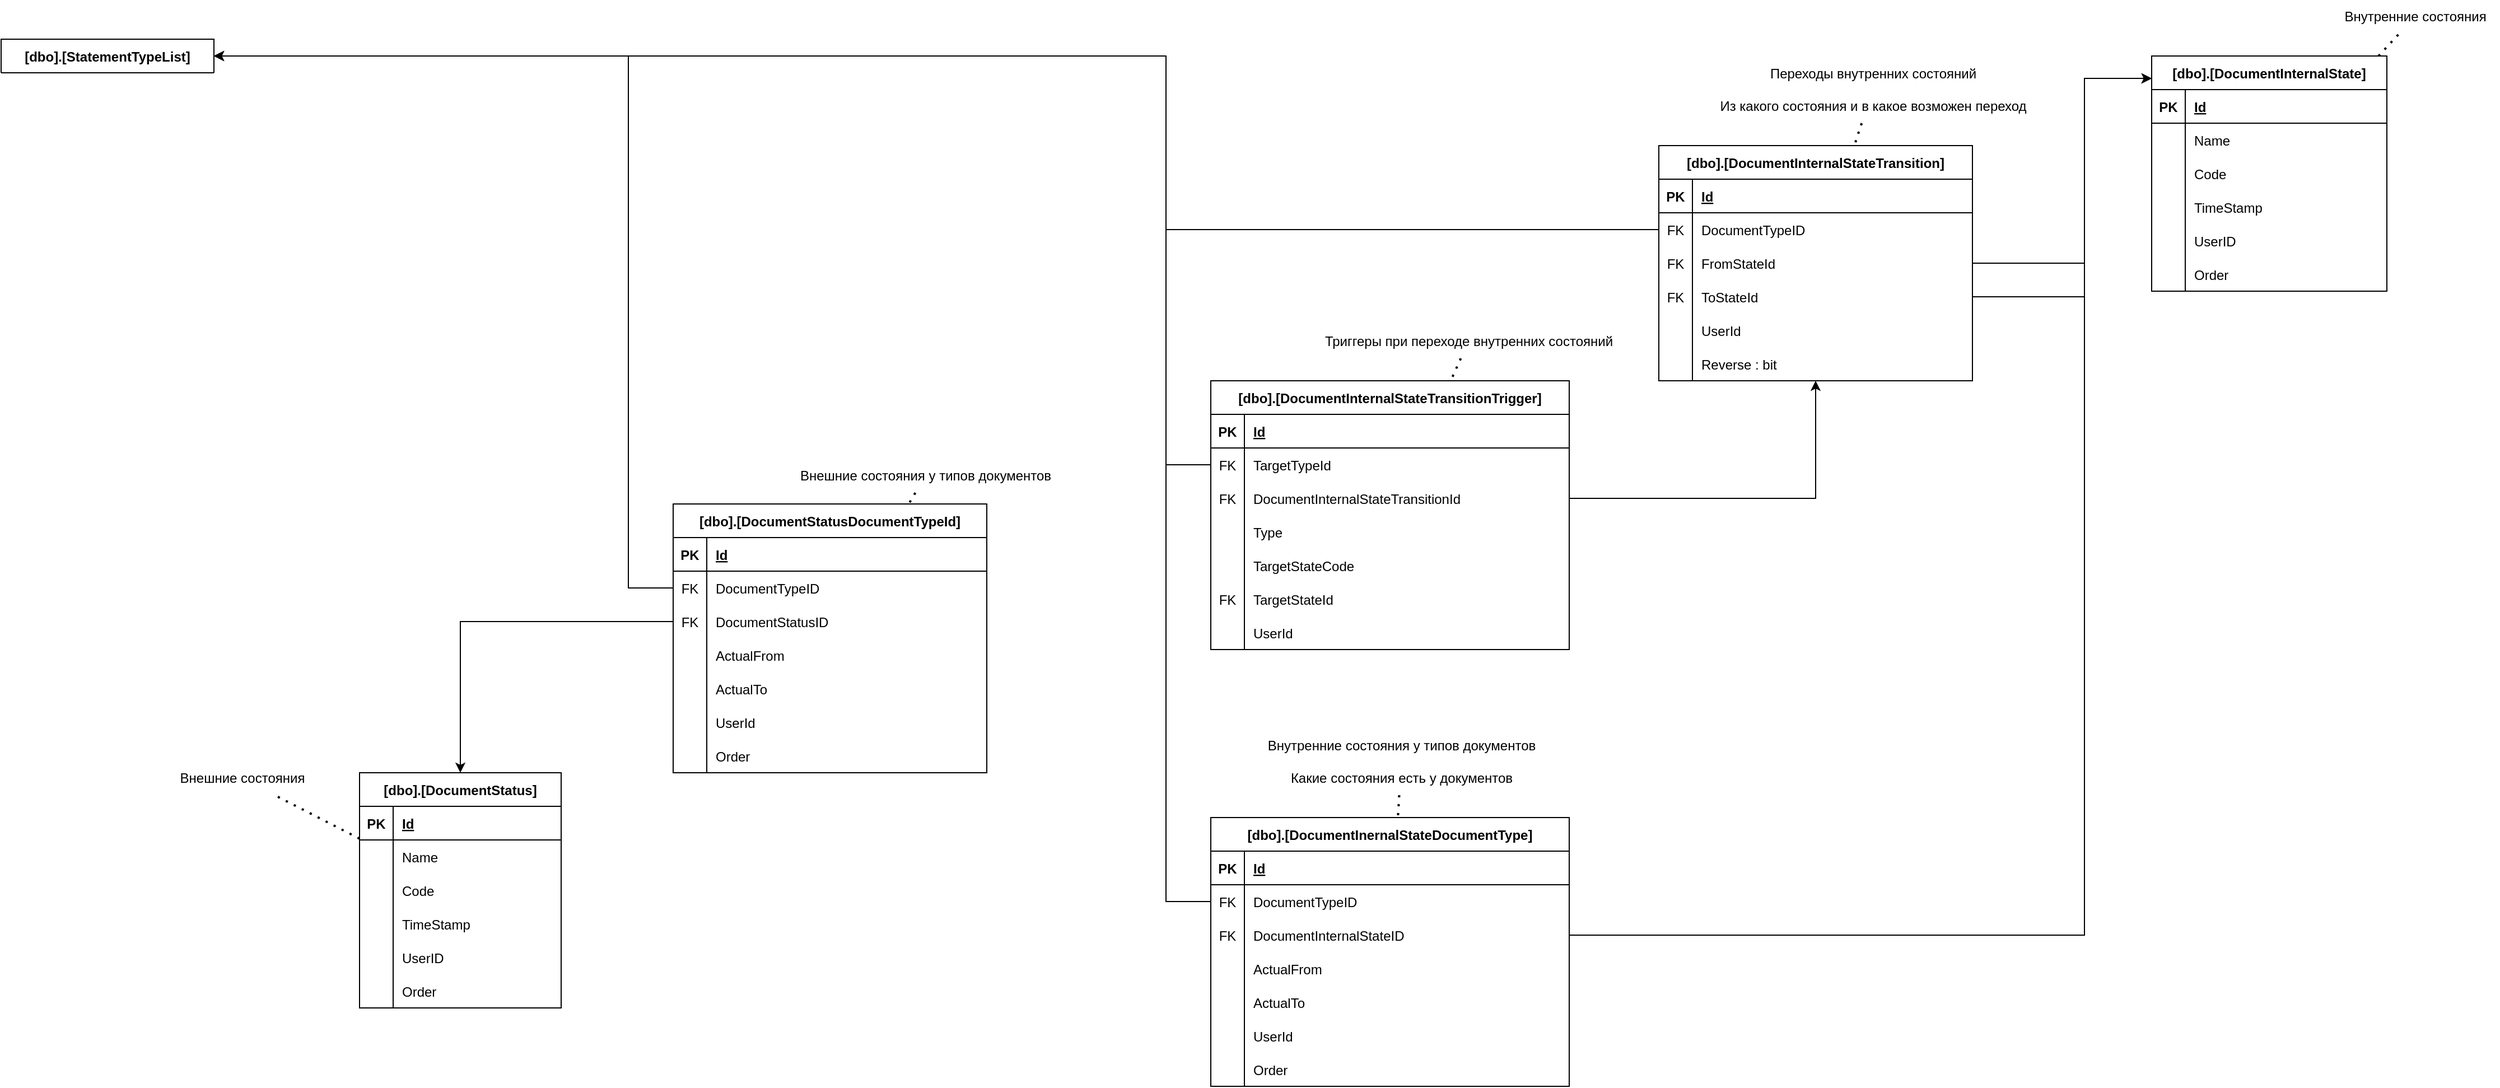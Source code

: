 <mxfile version="20.5.3" type="github">
  <diagram id="ILHaou0iku456T8hocgt" name="Страница 1">
    <mxGraphModel dx="1364" dy="1756" grid="1" gridSize="10" guides="1" tooltips="1" connect="1" arrows="1" fold="1" page="1" pageScale="1" pageWidth="827" pageHeight="1169" math="0" shadow="0">
      <root>
        <mxCell id="0" />
        <mxCell id="1" parent="0" />
        <mxCell id="DyUEf33xcRlZPxyxMTB5-1" value="[dbo].[DocumentStatusDocumentTypeId]" style="shape=table;startSize=30;container=1;collapsible=1;childLayout=tableLayout;fixedRows=1;rowLines=0;fontStyle=1;align=center;resizeLast=1;" vertex="1" parent="1">
          <mxGeometry x="320" y="40" width="280" height="240" as="geometry" />
        </mxCell>
        <mxCell id="DyUEf33xcRlZPxyxMTB5-2" value="" style="shape=tableRow;horizontal=0;startSize=0;swimlaneHead=0;swimlaneBody=0;fillColor=none;collapsible=0;dropTarget=0;points=[[0,0.5],[1,0.5]];portConstraint=eastwest;top=0;left=0;right=0;bottom=1;" vertex="1" parent="DyUEf33xcRlZPxyxMTB5-1">
          <mxGeometry y="30" width="280" height="30" as="geometry" />
        </mxCell>
        <mxCell id="DyUEf33xcRlZPxyxMTB5-3" value="PK" style="shape=partialRectangle;connectable=0;fillColor=none;top=0;left=0;bottom=0;right=0;fontStyle=1;overflow=hidden;" vertex="1" parent="DyUEf33xcRlZPxyxMTB5-2">
          <mxGeometry width="30" height="30" as="geometry">
            <mxRectangle width="30" height="30" as="alternateBounds" />
          </mxGeometry>
        </mxCell>
        <mxCell id="DyUEf33xcRlZPxyxMTB5-4" value="Id" style="shape=partialRectangle;connectable=0;fillColor=none;top=0;left=0;bottom=0;right=0;align=left;spacingLeft=6;fontStyle=5;overflow=hidden;" vertex="1" parent="DyUEf33xcRlZPxyxMTB5-2">
          <mxGeometry x="30" width="250" height="30" as="geometry">
            <mxRectangle width="250" height="30" as="alternateBounds" />
          </mxGeometry>
        </mxCell>
        <mxCell id="DyUEf33xcRlZPxyxMTB5-5" value="" style="shape=tableRow;horizontal=0;startSize=0;swimlaneHead=0;swimlaneBody=0;fillColor=none;collapsible=0;dropTarget=0;points=[[0,0.5],[1,0.5]];portConstraint=eastwest;top=0;left=0;right=0;bottom=0;" vertex="1" parent="DyUEf33xcRlZPxyxMTB5-1">
          <mxGeometry y="60" width="280" height="30" as="geometry" />
        </mxCell>
        <mxCell id="DyUEf33xcRlZPxyxMTB5-6" value="FK" style="shape=partialRectangle;connectable=0;fillColor=none;top=0;left=0;bottom=0;right=0;editable=1;overflow=hidden;" vertex="1" parent="DyUEf33xcRlZPxyxMTB5-5">
          <mxGeometry width="30" height="30" as="geometry">
            <mxRectangle width="30" height="30" as="alternateBounds" />
          </mxGeometry>
        </mxCell>
        <mxCell id="DyUEf33xcRlZPxyxMTB5-7" value="DocumentTypeID" style="shape=partialRectangle;connectable=0;fillColor=none;top=0;left=0;bottom=0;right=0;align=left;spacingLeft=6;overflow=hidden;" vertex="1" parent="DyUEf33xcRlZPxyxMTB5-5">
          <mxGeometry x="30" width="250" height="30" as="geometry">
            <mxRectangle width="250" height="30" as="alternateBounds" />
          </mxGeometry>
        </mxCell>
        <mxCell id="DyUEf33xcRlZPxyxMTB5-8" value="" style="shape=tableRow;horizontal=0;startSize=0;swimlaneHead=0;swimlaneBody=0;fillColor=none;collapsible=0;dropTarget=0;points=[[0,0.5],[1,0.5]];portConstraint=eastwest;top=0;left=0;right=0;bottom=0;" vertex="1" parent="DyUEf33xcRlZPxyxMTB5-1">
          <mxGeometry y="90" width="280" height="30" as="geometry" />
        </mxCell>
        <mxCell id="DyUEf33xcRlZPxyxMTB5-9" value="FK" style="shape=partialRectangle;connectable=0;fillColor=none;top=0;left=0;bottom=0;right=0;editable=1;overflow=hidden;" vertex="1" parent="DyUEf33xcRlZPxyxMTB5-8">
          <mxGeometry width="30" height="30" as="geometry">
            <mxRectangle width="30" height="30" as="alternateBounds" />
          </mxGeometry>
        </mxCell>
        <mxCell id="DyUEf33xcRlZPxyxMTB5-10" value="DocumentStatusID" style="shape=partialRectangle;connectable=0;fillColor=none;top=0;left=0;bottom=0;right=0;align=left;spacingLeft=6;overflow=hidden;" vertex="1" parent="DyUEf33xcRlZPxyxMTB5-8">
          <mxGeometry x="30" width="250" height="30" as="geometry">
            <mxRectangle width="250" height="30" as="alternateBounds" />
          </mxGeometry>
        </mxCell>
        <mxCell id="DyUEf33xcRlZPxyxMTB5-11" value="" style="shape=tableRow;horizontal=0;startSize=0;swimlaneHead=0;swimlaneBody=0;fillColor=none;collapsible=0;dropTarget=0;points=[[0,0.5],[1,0.5]];portConstraint=eastwest;top=0;left=0;right=0;bottom=0;" vertex="1" parent="DyUEf33xcRlZPxyxMTB5-1">
          <mxGeometry y="120" width="280" height="30" as="geometry" />
        </mxCell>
        <mxCell id="DyUEf33xcRlZPxyxMTB5-12" value="" style="shape=partialRectangle;connectable=0;fillColor=none;top=0;left=0;bottom=0;right=0;editable=1;overflow=hidden;" vertex="1" parent="DyUEf33xcRlZPxyxMTB5-11">
          <mxGeometry width="30" height="30" as="geometry">
            <mxRectangle width="30" height="30" as="alternateBounds" />
          </mxGeometry>
        </mxCell>
        <mxCell id="DyUEf33xcRlZPxyxMTB5-13" value="ActualFrom" style="shape=partialRectangle;connectable=0;fillColor=none;top=0;left=0;bottom=0;right=0;align=left;spacingLeft=6;overflow=hidden;" vertex="1" parent="DyUEf33xcRlZPxyxMTB5-11">
          <mxGeometry x="30" width="250" height="30" as="geometry">
            <mxRectangle width="250" height="30" as="alternateBounds" />
          </mxGeometry>
        </mxCell>
        <mxCell id="DyUEf33xcRlZPxyxMTB5-15" value="" style="shape=tableRow;horizontal=0;startSize=0;swimlaneHead=0;swimlaneBody=0;fillColor=none;collapsible=0;dropTarget=0;points=[[0,0.5],[1,0.5]];portConstraint=eastwest;top=0;left=0;right=0;bottom=0;" vertex="1" parent="DyUEf33xcRlZPxyxMTB5-1">
          <mxGeometry y="150" width="280" height="30" as="geometry" />
        </mxCell>
        <mxCell id="DyUEf33xcRlZPxyxMTB5-16" value="" style="shape=partialRectangle;connectable=0;fillColor=none;top=0;left=0;bottom=0;right=0;editable=1;overflow=hidden;" vertex="1" parent="DyUEf33xcRlZPxyxMTB5-15">
          <mxGeometry width="30" height="30" as="geometry">
            <mxRectangle width="30" height="30" as="alternateBounds" />
          </mxGeometry>
        </mxCell>
        <mxCell id="DyUEf33xcRlZPxyxMTB5-17" value="ActualTo" style="shape=partialRectangle;connectable=0;fillColor=none;top=0;left=0;bottom=0;right=0;align=left;spacingLeft=6;overflow=hidden;" vertex="1" parent="DyUEf33xcRlZPxyxMTB5-15">
          <mxGeometry x="30" width="250" height="30" as="geometry">
            <mxRectangle width="250" height="30" as="alternateBounds" />
          </mxGeometry>
        </mxCell>
        <mxCell id="DyUEf33xcRlZPxyxMTB5-18" value="" style="shape=tableRow;horizontal=0;startSize=0;swimlaneHead=0;swimlaneBody=0;fillColor=none;collapsible=0;dropTarget=0;points=[[0,0.5],[1,0.5]];portConstraint=eastwest;top=0;left=0;right=0;bottom=0;" vertex="1" parent="DyUEf33xcRlZPxyxMTB5-1">
          <mxGeometry y="180" width="280" height="30" as="geometry" />
        </mxCell>
        <mxCell id="DyUEf33xcRlZPxyxMTB5-19" value="" style="shape=partialRectangle;connectable=0;fillColor=none;top=0;left=0;bottom=0;right=0;editable=1;overflow=hidden;" vertex="1" parent="DyUEf33xcRlZPxyxMTB5-18">
          <mxGeometry width="30" height="30" as="geometry">
            <mxRectangle width="30" height="30" as="alternateBounds" />
          </mxGeometry>
        </mxCell>
        <mxCell id="DyUEf33xcRlZPxyxMTB5-20" value="UserId" style="shape=partialRectangle;connectable=0;fillColor=none;top=0;left=0;bottom=0;right=0;align=left;spacingLeft=6;overflow=hidden;" vertex="1" parent="DyUEf33xcRlZPxyxMTB5-18">
          <mxGeometry x="30" width="250" height="30" as="geometry">
            <mxRectangle width="250" height="30" as="alternateBounds" />
          </mxGeometry>
        </mxCell>
        <mxCell id="DyUEf33xcRlZPxyxMTB5-21" value="" style="shape=tableRow;horizontal=0;startSize=0;swimlaneHead=0;swimlaneBody=0;fillColor=none;collapsible=0;dropTarget=0;points=[[0,0.5],[1,0.5]];portConstraint=eastwest;top=0;left=0;right=0;bottom=0;" vertex="1" parent="DyUEf33xcRlZPxyxMTB5-1">
          <mxGeometry y="210" width="280" height="30" as="geometry" />
        </mxCell>
        <mxCell id="DyUEf33xcRlZPxyxMTB5-22" value="" style="shape=partialRectangle;connectable=0;fillColor=none;top=0;left=0;bottom=0;right=0;editable=1;overflow=hidden;" vertex="1" parent="DyUEf33xcRlZPxyxMTB5-21">
          <mxGeometry width="30" height="30" as="geometry">
            <mxRectangle width="30" height="30" as="alternateBounds" />
          </mxGeometry>
        </mxCell>
        <mxCell id="DyUEf33xcRlZPxyxMTB5-23" value="Order" style="shape=partialRectangle;connectable=0;fillColor=none;top=0;left=0;bottom=0;right=0;align=left;spacingLeft=6;overflow=hidden;" vertex="1" parent="DyUEf33xcRlZPxyxMTB5-21">
          <mxGeometry x="30" width="250" height="30" as="geometry">
            <mxRectangle width="250" height="30" as="alternateBounds" />
          </mxGeometry>
        </mxCell>
        <mxCell id="DyUEf33xcRlZPxyxMTB5-14" value="Внешние состояния у типов документов" style="text;html=1;align=center;verticalAlign=middle;resizable=0;points=[];autosize=1;strokeColor=none;fillColor=none;" vertex="1" parent="1">
          <mxGeometry x="420" width="250" height="30" as="geometry" />
        </mxCell>
        <mxCell id="DyUEf33xcRlZPxyxMTB5-24" value="[dbo].[StatementTypeList]" style="shape=table;startSize=30;container=1;collapsible=1;childLayout=tableLayout;fixedRows=1;rowLines=0;fontStyle=1;align=center;resizeLast=1;" vertex="1" collapsed="1" parent="1">
          <mxGeometry x="-280" y="-375" width="190" height="30" as="geometry">
            <mxRectangle x="-280" y="-375" width="280" height="450" as="alternateBounds" />
          </mxGeometry>
        </mxCell>
        <mxCell id="DyUEf33xcRlZPxyxMTB5-25" value="" style="shape=tableRow;horizontal=0;startSize=0;swimlaneHead=0;swimlaneBody=0;fillColor=none;collapsible=0;dropTarget=0;points=[[0,0.5],[1,0.5]];portConstraint=eastwest;top=0;left=0;right=0;bottom=1;" vertex="1" parent="DyUEf33xcRlZPxyxMTB5-24">
          <mxGeometry y="30" width="280" height="30" as="geometry" />
        </mxCell>
        <mxCell id="DyUEf33xcRlZPxyxMTB5-26" value="PK" style="shape=partialRectangle;connectable=0;fillColor=none;top=0;left=0;bottom=0;right=0;fontStyle=1;overflow=hidden;" vertex="1" parent="DyUEf33xcRlZPxyxMTB5-25">
          <mxGeometry width="30" height="30" as="geometry">
            <mxRectangle width="30" height="30" as="alternateBounds" />
          </mxGeometry>
        </mxCell>
        <mxCell id="DyUEf33xcRlZPxyxMTB5-27" value="IdStatementType" style="shape=partialRectangle;connectable=0;fillColor=none;top=0;left=0;bottom=0;right=0;align=left;spacingLeft=6;fontStyle=5;overflow=hidden;" vertex="1" parent="DyUEf33xcRlZPxyxMTB5-25">
          <mxGeometry x="30" width="250" height="30" as="geometry">
            <mxRectangle width="250" height="30" as="alternateBounds" />
          </mxGeometry>
        </mxCell>
        <mxCell id="DyUEf33xcRlZPxyxMTB5-28" value="" style="shape=tableRow;horizontal=0;startSize=0;swimlaneHead=0;swimlaneBody=0;fillColor=none;collapsible=0;dropTarget=0;points=[[0,0.5],[1,0.5]];portConstraint=eastwest;top=0;left=0;right=0;bottom=0;" vertex="1" parent="DyUEf33xcRlZPxyxMTB5-24">
          <mxGeometry y="60" width="280" height="30" as="geometry" />
        </mxCell>
        <mxCell id="DyUEf33xcRlZPxyxMTB5-29" value="" style="shape=partialRectangle;connectable=0;fillColor=none;top=0;left=0;bottom=0;right=0;editable=1;overflow=hidden;" vertex="1" parent="DyUEf33xcRlZPxyxMTB5-28">
          <mxGeometry width="30" height="30" as="geometry">
            <mxRectangle width="30" height="30" as="alternateBounds" />
          </mxGeometry>
        </mxCell>
        <mxCell id="DyUEf33xcRlZPxyxMTB5-30" value="StatementType" style="shape=partialRectangle;connectable=0;fillColor=none;top=0;left=0;bottom=0;right=0;align=left;spacingLeft=6;overflow=hidden;" vertex="1" parent="DyUEf33xcRlZPxyxMTB5-28">
          <mxGeometry x="30" width="250" height="30" as="geometry">
            <mxRectangle width="250" height="30" as="alternateBounds" />
          </mxGeometry>
        </mxCell>
        <mxCell id="DyUEf33xcRlZPxyxMTB5-31" value="" style="shape=tableRow;horizontal=0;startSize=0;swimlaneHead=0;swimlaneBody=0;fillColor=none;collapsible=0;dropTarget=0;points=[[0,0.5],[1,0.5]];portConstraint=eastwest;top=0;left=0;right=0;bottom=0;" vertex="1" parent="DyUEf33xcRlZPxyxMTB5-24">
          <mxGeometry y="90" width="280" height="30" as="geometry" />
        </mxCell>
        <mxCell id="DyUEf33xcRlZPxyxMTB5-32" value="" style="shape=partialRectangle;connectable=0;fillColor=none;top=0;left=0;bottom=0;right=0;editable=1;overflow=hidden;" vertex="1" parent="DyUEf33xcRlZPxyxMTB5-31">
          <mxGeometry width="30" height="30" as="geometry">
            <mxRectangle width="30" height="30" as="alternateBounds" />
          </mxGeometry>
        </mxCell>
        <mxCell id="DyUEf33xcRlZPxyxMTB5-33" value="StatementTypeShort" style="shape=partialRectangle;connectable=0;fillColor=none;top=0;left=0;bottom=0;right=0;align=left;spacingLeft=6;overflow=hidden;" vertex="1" parent="DyUEf33xcRlZPxyxMTB5-31">
          <mxGeometry x="30" width="250" height="30" as="geometry">
            <mxRectangle width="250" height="30" as="alternateBounds" />
          </mxGeometry>
        </mxCell>
        <mxCell id="DyUEf33xcRlZPxyxMTB5-64" value="" style="shape=tableRow;horizontal=0;startSize=0;swimlaneHead=0;swimlaneBody=0;fillColor=none;collapsible=0;dropTarget=0;points=[[0,0.5],[1,0.5]];portConstraint=eastwest;top=0;left=0;right=0;bottom=0;" vertex="1" parent="DyUEf33xcRlZPxyxMTB5-24">
          <mxGeometry y="120" width="280" height="30" as="geometry" />
        </mxCell>
        <mxCell id="DyUEf33xcRlZPxyxMTB5-65" value="" style="shape=partialRectangle;connectable=0;fillColor=none;top=0;left=0;bottom=0;right=0;editable=1;overflow=hidden;" vertex="1" parent="DyUEf33xcRlZPxyxMTB5-64">
          <mxGeometry width="30" height="30" as="geometry">
            <mxRectangle width="30" height="30" as="alternateBounds" />
          </mxGeometry>
        </mxCell>
        <mxCell id="DyUEf33xcRlZPxyxMTB5-66" value="StatementTypeCode" style="shape=partialRectangle;connectable=0;fillColor=none;top=0;left=0;bottom=0;right=0;align=left;spacingLeft=6;overflow=hidden;" vertex="1" parent="DyUEf33xcRlZPxyxMTB5-64">
          <mxGeometry x="30" width="250" height="30" as="geometry">
            <mxRectangle width="250" height="30" as="alternateBounds" />
          </mxGeometry>
        </mxCell>
        <mxCell id="DyUEf33xcRlZPxyxMTB5-34" value="" style="shape=tableRow;horizontal=0;startSize=0;swimlaneHead=0;swimlaneBody=0;fillColor=none;collapsible=0;dropTarget=0;points=[[0,0.5],[1,0.5]];portConstraint=eastwest;top=0;left=0;right=0;bottom=0;" vertex="1" parent="DyUEf33xcRlZPxyxMTB5-24">
          <mxGeometry y="150" width="280" height="30" as="geometry" />
        </mxCell>
        <mxCell id="DyUEf33xcRlZPxyxMTB5-35" value="" style="shape=partialRectangle;connectable=0;fillColor=none;top=0;left=0;bottom=0;right=0;editable=1;overflow=hidden;" vertex="1" parent="DyUEf33xcRlZPxyxMTB5-34">
          <mxGeometry width="30" height="30" as="geometry">
            <mxRectangle width="30" height="30" as="alternateBounds" />
          </mxGeometry>
        </mxCell>
        <mxCell id="DyUEf33xcRlZPxyxMTB5-36" value="actual" style="shape=partialRectangle;connectable=0;fillColor=none;top=0;left=0;bottom=0;right=0;align=left;spacingLeft=6;overflow=hidden;" vertex="1" parent="DyUEf33xcRlZPxyxMTB5-34">
          <mxGeometry x="30" width="250" height="30" as="geometry">
            <mxRectangle width="250" height="30" as="alternateBounds" />
          </mxGeometry>
        </mxCell>
        <mxCell id="DyUEf33xcRlZPxyxMTB5-37" value="" style="shape=tableRow;horizontal=0;startSize=0;swimlaneHead=0;swimlaneBody=0;fillColor=none;collapsible=0;dropTarget=0;points=[[0,0.5],[1,0.5]];portConstraint=eastwest;top=0;left=0;right=0;bottom=0;" vertex="1" parent="DyUEf33xcRlZPxyxMTB5-24">
          <mxGeometry y="180" width="280" height="30" as="geometry" />
        </mxCell>
        <mxCell id="DyUEf33xcRlZPxyxMTB5-38" value="" style="shape=partialRectangle;connectable=0;fillColor=none;top=0;left=0;bottom=0;right=0;editable=1;overflow=hidden;" vertex="1" parent="DyUEf33xcRlZPxyxMTB5-37">
          <mxGeometry width="30" height="30" as="geometry">
            <mxRectangle width="30" height="30" as="alternateBounds" />
          </mxGeometry>
        </mxCell>
        <mxCell id="DyUEf33xcRlZPxyxMTB5-39" value="ord" style="shape=partialRectangle;connectable=0;fillColor=none;top=0;left=0;bottom=0;right=0;align=left;spacingLeft=6;overflow=hidden;" vertex="1" parent="DyUEf33xcRlZPxyxMTB5-37">
          <mxGeometry x="30" width="250" height="30" as="geometry">
            <mxRectangle width="250" height="30" as="alternateBounds" />
          </mxGeometry>
        </mxCell>
        <mxCell id="DyUEf33xcRlZPxyxMTB5-40" value="" style="shape=tableRow;horizontal=0;startSize=0;swimlaneHead=0;swimlaneBody=0;fillColor=none;collapsible=0;dropTarget=0;points=[[0,0.5],[1,0.5]];portConstraint=eastwest;top=0;left=0;right=0;bottom=0;" vertex="1" parent="DyUEf33xcRlZPxyxMTB5-24">
          <mxGeometry y="210" width="280" height="30" as="geometry" />
        </mxCell>
        <mxCell id="DyUEf33xcRlZPxyxMTB5-41" value="" style="shape=partialRectangle;connectable=0;fillColor=none;top=0;left=0;bottom=0;right=0;editable=1;overflow=hidden;" vertex="1" parent="DyUEf33xcRlZPxyxMTB5-40">
          <mxGeometry width="30" height="30" as="geometry">
            <mxRectangle width="30" height="30" as="alternateBounds" />
          </mxGeometry>
        </mxCell>
        <mxCell id="DyUEf33xcRlZPxyxMTB5-42" value="NeedInc" style="shape=partialRectangle;connectable=0;fillColor=none;top=0;left=0;bottom=0;right=0;align=left;spacingLeft=6;overflow=hidden;" vertex="1" parent="DyUEf33xcRlZPxyxMTB5-40">
          <mxGeometry x="30" width="250" height="30" as="geometry">
            <mxRectangle width="250" height="30" as="alternateBounds" />
          </mxGeometry>
        </mxCell>
        <mxCell id="DyUEf33xcRlZPxyxMTB5-43" value="" style="shape=tableRow;horizontal=0;startSize=0;swimlaneHead=0;swimlaneBody=0;fillColor=none;collapsible=0;dropTarget=0;points=[[0,0.5],[1,0.5]];portConstraint=eastwest;top=0;left=0;right=0;bottom=0;" vertex="1" parent="DyUEf33xcRlZPxyxMTB5-24">
          <mxGeometry y="240" width="280" height="30" as="geometry" />
        </mxCell>
        <mxCell id="DyUEf33xcRlZPxyxMTB5-44" value="" style="shape=partialRectangle;connectable=0;fillColor=none;top=0;left=0;bottom=0;right=0;editable=1;overflow=hidden;" vertex="1" parent="DyUEf33xcRlZPxyxMTB5-43">
          <mxGeometry width="30" height="30" as="geometry">
            <mxRectangle width="30" height="30" as="alternateBounds" />
          </mxGeometry>
        </mxCell>
        <mxCell id="DyUEf33xcRlZPxyxMTB5-45" value="NeedRegNum" style="shape=partialRectangle;connectable=0;fillColor=none;top=0;left=0;bottom=0;right=0;align=left;spacingLeft=6;overflow=hidden;" vertex="1" parent="DyUEf33xcRlZPxyxMTB5-43">
          <mxGeometry x="30" width="250" height="30" as="geometry">
            <mxRectangle width="250" height="30" as="alternateBounds" />
          </mxGeometry>
        </mxCell>
        <mxCell id="DyUEf33xcRlZPxyxMTB5-46" value="" style="shape=tableRow;horizontal=0;startSize=0;swimlaneHead=0;swimlaneBody=0;fillColor=none;collapsible=0;dropTarget=0;points=[[0,0.5],[1,0.5]];portConstraint=eastwest;top=0;left=0;right=0;bottom=0;" vertex="1" parent="DyUEf33xcRlZPxyxMTB5-24">
          <mxGeometry y="270" width="280" height="30" as="geometry" />
        </mxCell>
        <mxCell id="DyUEf33xcRlZPxyxMTB5-47" value="" style="shape=partialRectangle;connectable=0;fillColor=none;top=0;left=0;bottom=0;right=0;editable=1;overflow=hidden;" vertex="1" parent="DyUEf33xcRlZPxyxMTB5-46">
          <mxGeometry width="30" height="30" as="geometry">
            <mxRectangle width="30" height="30" as="alternateBounds" />
          </mxGeometry>
        </mxCell>
        <mxCell id="DyUEf33xcRlZPxyxMTB5-48" value="KeyField1" style="shape=partialRectangle;connectable=0;fillColor=none;top=0;left=0;bottom=0;right=0;align=left;spacingLeft=6;overflow=hidden;" vertex="1" parent="DyUEf33xcRlZPxyxMTB5-46">
          <mxGeometry x="30" width="250" height="30" as="geometry">
            <mxRectangle width="250" height="30" as="alternateBounds" />
          </mxGeometry>
        </mxCell>
        <mxCell id="DyUEf33xcRlZPxyxMTB5-49" value="" style="shape=tableRow;horizontal=0;startSize=0;swimlaneHead=0;swimlaneBody=0;fillColor=none;collapsible=0;dropTarget=0;points=[[0,0.5],[1,0.5]];portConstraint=eastwest;top=0;left=0;right=0;bottom=0;" vertex="1" parent="DyUEf33xcRlZPxyxMTB5-24">
          <mxGeometry y="300" width="280" height="30" as="geometry" />
        </mxCell>
        <mxCell id="DyUEf33xcRlZPxyxMTB5-50" value="" style="shape=partialRectangle;connectable=0;fillColor=none;top=0;left=0;bottom=0;right=0;editable=1;overflow=hidden;" vertex="1" parent="DyUEf33xcRlZPxyxMTB5-49">
          <mxGeometry width="30" height="30" as="geometry">
            <mxRectangle width="30" height="30" as="alternateBounds" />
          </mxGeometry>
        </mxCell>
        <mxCell id="DyUEf33xcRlZPxyxMTB5-51" value="KeyField2" style="shape=partialRectangle;connectable=0;fillColor=none;top=0;left=0;bottom=0;right=0;align=left;spacingLeft=6;overflow=hidden;" vertex="1" parent="DyUEf33xcRlZPxyxMTB5-49">
          <mxGeometry x="30" width="250" height="30" as="geometry">
            <mxRectangle width="250" height="30" as="alternateBounds" />
          </mxGeometry>
        </mxCell>
        <mxCell id="DyUEf33xcRlZPxyxMTB5-52" value="" style="shape=tableRow;horizontal=0;startSize=0;swimlaneHead=0;swimlaneBody=0;fillColor=none;collapsible=0;dropTarget=0;points=[[0,0.5],[1,0.5]];portConstraint=eastwest;top=0;left=0;right=0;bottom=0;" vertex="1" parent="DyUEf33xcRlZPxyxMTB5-24">
          <mxGeometry y="330" width="280" height="30" as="geometry" />
        </mxCell>
        <mxCell id="DyUEf33xcRlZPxyxMTB5-53" value="" style="shape=partialRectangle;connectable=0;fillColor=none;top=0;left=0;bottom=0;right=0;editable=1;overflow=hidden;" vertex="1" parent="DyUEf33xcRlZPxyxMTB5-52">
          <mxGeometry width="30" height="30" as="geometry">
            <mxRectangle width="30" height="30" as="alternateBounds" />
          </mxGeometry>
        </mxCell>
        <mxCell id="DyUEf33xcRlZPxyxMTB5-54" value="URL" style="shape=partialRectangle;connectable=0;fillColor=none;top=0;left=0;bottom=0;right=0;align=left;spacingLeft=6;overflow=hidden;" vertex="1" parent="DyUEf33xcRlZPxyxMTB5-52">
          <mxGeometry x="30" width="250" height="30" as="geometry">
            <mxRectangle width="250" height="30" as="alternateBounds" />
          </mxGeometry>
        </mxCell>
        <mxCell id="DyUEf33xcRlZPxyxMTB5-55" value="" style="shape=tableRow;horizontal=0;startSize=0;swimlaneHead=0;swimlaneBody=0;fillColor=none;collapsible=0;dropTarget=0;points=[[0,0.5],[1,0.5]];portConstraint=eastwest;top=0;left=0;right=0;bottom=0;" vertex="1" parent="DyUEf33xcRlZPxyxMTB5-24">
          <mxGeometry y="360" width="280" height="30" as="geometry" />
        </mxCell>
        <mxCell id="DyUEf33xcRlZPxyxMTB5-56" value="" style="shape=partialRectangle;connectable=0;fillColor=none;top=0;left=0;bottom=0;right=0;editable=1;overflow=hidden;" vertex="1" parent="DyUEf33xcRlZPxyxMTB5-55">
          <mxGeometry width="30" height="30" as="geometry">
            <mxRectangle width="30" height="30" as="alternateBounds" />
          </mxGeometry>
        </mxCell>
        <mxCell id="DyUEf33xcRlZPxyxMTB5-57" value="TableName" style="shape=partialRectangle;connectable=0;fillColor=none;top=0;left=0;bottom=0;right=0;align=left;spacingLeft=6;overflow=hidden;" vertex="1" parent="DyUEf33xcRlZPxyxMTB5-55">
          <mxGeometry x="30" width="250" height="30" as="geometry">
            <mxRectangle width="250" height="30" as="alternateBounds" />
          </mxGeometry>
        </mxCell>
        <mxCell id="DyUEf33xcRlZPxyxMTB5-58" value="" style="shape=tableRow;horizontal=0;startSize=0;swimlaneHead=0;swimlaneBody=0;fillColor=none;collapsible=0;dropTarget=0;points=[[0,0.5],[1,0.5]];portConstraint=eastwest;top=0;left=0;right=0;bottom=0;" vertex="1" parent="DyUEf33xcRlZPxyxMTB5-24">
          <mxGeometry y="390" width="280" height="30" as="geometry" />
        </mxCell>
        <mxCell id="DyUEf33xcRlZPxyxMTB5-59" value="FK" style="shape=partialRectangle;connectable=0;fillColor=none;top=0;left=0;bottom=0;right=0;editable=1;overflow=hidden;" vertex="1" parent="DyUEf33xcRlZPxyxMTB5-58">
          <mxGeometry width="30" height="30" as="geometry">
            <mxRectangle width="30" height="30" as="alternateBounds" />
          </mxGeometry>
        </mxCell>
        <mxCell id="DyUEf33xcRlZPxyxMTB5-60" value="idFlow" style="shape=partialRectangle;connectable=0;fillColor=none;top=0;left=0;bottom=0;right=0;align=left;spacingLeft=6;overflow=hidden;" vertex="1" parent="DyUEf33xcRlZPxyxMTB5-58">
          <mxGeometry x="30" width="250" height="30" as="geometry">
            <mxRectangle width="250" height="30" as="alternateBounds" />
          </mxGeometry>
        </mxCell>
        <mxCell id="DyUEf33xcRlZPxyxMTB5-61" value="" style="shape=tableRow;horizontal=0;startSize=0;swimlaneHead=0;swimlaneBody=0;fillColor=none;collapsible=0;dropTarget=0;points=[[0,0.5],[1,0.5]];portConstraint=eastwest;top=0;left=0;right=0;bottom=0;" vertex="1" parent="DyUEf33xcRlZPxyxMTB5-24">
          <mxGeometry y="420" width="280" height="30" as="geometry" />
        </mxCell>
        <mxCell id="DyUEf33xcRlZPxyxMTB5-62" value="" style="shape=partialRectangle;connectable=0;fillColor=none;top=0;left=0;bottom=0;right=0;editable=1;overflow=hidden;" vertex="1" parent="DyUEf33xcRlZPxyxMTB5-61">
          <mxGeometry width="30" height="30" as="geometry">
            <mxRectangle width="30" height="30" as="alternateBounds" />
          </mxGeometry>
        </mxCell>
        <mxCell id="DyUEf33xcRlZPxyxMTB5-63" value="HasOuterState" style="shape=partialRectangle;connectable=0;fillColor=none;top=0;left=0;bottom=0;right=0;align=left;spacingLeft=6;overflow=hidden;" vertex="1" parent="DyUEf33xcRlZPxyxMTB5-61">
          <mxGeometry x="30" width="250" height="30" as="geometry">
            <mxRectangle width="250" height="30" as="alternateBounds" />
          </mxGeometry>
        </mxCell>
        <mxCell id="DyUEf33xcRlZPxyxMTB5-67" style="edgeStyle=orthogonalEdgeStyle;rounded=0;orthogonalLoop=1;jettySize=auto;html=1;exitX=0;exitY=0.5;exitDx=0;exitDy=0;" edge="1" parent="1" source="DyUEf33xcRlZPxyxMTB5-5" target="DyUEf33xcRlZPxyxMTB5-24">
          <mxGeometry relative="1" as="geometry">
            <Array as="points">
              <mxPoint x="280" y="115" />
              <mxPoint x="280" y="-360" />
              <mxPoint x="175" y="-360" />
            </Array>
          </mxGeometry>
        </mxCell>
        <mxCell id="DyUEf33xcRlZPxyxMTB5-68" value="[dbo].[DocumentStatus]" style="shape=table;startSize=30;container=1;collapsible=1;childLayout=tableLayout;fixedRows=1;rowLines=0;fontStyle=1;align=center;resizeLast=1;" vertex="1" parent="1">
          <mxGeometry x="40" y="280" width="180" height="210" as="geometry" />
        </mxCell>
        <mxCell id="DyUEf33xcRlZPxyxMTB5-69" value="" style="shape=tableRow;horizontal=0;startSize=0;swimlaneHead=0;swimlaneBody=0;fillColor=none;collapsible=0;dropTarget=0;points=[[0,0.5],[1,0.5]];portConstraint=eastwest;top=0;left=0;right=0;bottom=1;" vertex="1" parent="DyUEf33xcRlZPxyxMTB5-68">
          <mxGeometry y="30" width="180" height="30" as="geometry" />
        </mxCell>
        <mxCell id="DyUEf33xcRlZPxyxMTB5-70" value="PK" style="shape=partialRectangle;connectable=0;fillColor=none;top=0;left=0;bottom=0;right=0;fontStyle=1;overflow=hidden;" vertex="1" parent="DyUEf33xcRlZPxyxMTB5-69">
          <mxGeometry width="30" height="30" as="geometry">
            <mxRectangle width="30" height="30" as="alternateBounds" />
          </mxGeometry>
        </mxCell>
        <mxCell id="DyUEf33xcRlZPxyxMTB5-71" value="Id" style="shape=partialRectangle;connectable=0;fillColor=none;top=0;left=0;bottom=0;right=0;align=left;spacingLeft=6;fontStyle=5;overflow=hidden;" vertex="1" parent="DyUEf33xcRlZPxyxMTB5-69">
          <mxGeometry x="30" width="150" height="30" as="geometry">
            <mxRectangle width="150" height="30" as="alternateBounds" />
          </mxGeometry>
        </mxCell>
        <mxCell id="DyUEf33xcRlZPxyxMTB5-72" value="" style="shape=tableRow;horizontal=0;startSize=0;swimlaneHead=0;swimlaneBody=0;fillColor=none;collapsible=0;dropTarget=0;points=[[0,0.5],[1,0.5]];portConstraint=eastwest;top=0;left=0;right=0;bottom=0;" vertex="1" parent="DyUEf33xcRlZPxyxMTB5-68">
          <mxGeometry y="60" width="180" height="30" as="geometry" />
        </mxCell>
        <mxCell id="DyUEf33xcRlZPxyxMTB5-73" value="" style="shape=partialRectangle;connectable=0;fillColor=none;top=0;left=0;bottom=0;right=0;editable=1;overflow=hidden;" vertex="1" parent="DyUEf33xcRlZPxyxMTB5-72">
          <mxGeometry width="30" height="30" as="geometry">
            <mxRectangle width="30" height="30" as="alternateBounds" />
          </mxGeometry>
        </mxCell>
        <mxCell id="DyUEf33xcRlZPxyxMTB5-74" value="Name" style="shape=partialRectangle;connectable=0;fillColor=none;top=0;left=0;bottom=0;right=0;align=left;spacingLeft=6;overflow=hidden;" vertex="1" parent="DyUEf33xcRlZPxyxMTB5-72">
          <mxGeometry x="30" width="150" height="30" as="geometry">
            <mxRectangle width="150" height="30" as="alternateBounds" />
          </mxGeometry>
        </mxCell>
        <mxCell id="DyUEf33xcRlZPxyxMTB5-75" value="" style="shape=tableRow;horizontal=0;startSize=0;swimlaneHead=0;swimlaneBody=0;fillColor=none;collapsible=0;dropTarget=0;points=[[0,0.5],[1,0.5]];portConstraint=eastwest;top=0;left=0;right=0;bottom=0;" vertex="1" parent="DyUEf33xcRlZPxyxMTB5-68">
          <mxGeometry y="90" width="180" height="30" as="geometry" />
        </mxCell>
        <mxCell id="DyUEf33xcRlZPxyxMTB5-76" value="" style="shape=partialRectangle;connectable=0;fillColor=none;top=0;left=0;bottom=0;right=0;editable=1;overflow=hidden;" vertex="1" parent="DyUEf33xcRlZPxyxMTB5-75">
          <mxGeometry width="30" height="30" as="geometry">
            <mxRectangle width="30" height="30" as="alternateBounds" />
          </mxGeometry>
        </mxCell>
        <mxCell id="DyUEf33xcRlZPxyxMTB5-77" value="Code" style="shape=partialRectangle;connectable=0;fillColor=none;top=0;left=0;bottom=0;right=0;align=left;spacingLeft=6;overflow=hidden;" vertex="1" parent="DyUEf33xcRlZPxyxMTB5-75">
          <mxGeometry x="30" width="150" height="30" as="geometry">
            <mxRectangle width="150" height="30" as="alternateBounds" />
          </mxGeometry>
        </mxCell>
        <mxCell id="DyUEf33xcRlZPxyxMTB5-78" value="" style="shape=tableRow;horizontal=0;startSize=0;swimlaneHead=0;swimlaneBody=0;fillColor=none;collapsible=0;dropTarget=0;points=[[0,0.5],[1,0.5]];portConstraint=eastwest;top=0;left=0;right=0;bottom=0;" vertex="1" parent="DyUEf33xcRlZPxyxMTB5-68">
          <mxGeometry y="120" width="180" height="30" as="geometry" />
        </mxCell>
        <mxCell id="DyUEf33xcRlZPxyxMTB5-79" value="" style="shape=partialRectangle;connectable=0;fillColor=none;top=0;left=0;bottom=0;right=0;editable=1;overflow=hidden;" vertex="1" parent="DyUEf33xcRlZPxyxMTB5-78">
          <mxGeometry width="30" height="30" as="geometry">
            <mxRectangle width="30" height="30" as="alternateBounds" />
          </mxGeometry>
        </mxCell>
        <mxCell id="DyUEf33xcRlZPxyxMTB5-80" value="TimeStamp" style="shape=partialRectangle;connectable=0;fillColor=none;top=0;left=0;bottom=0;right=0;align=left;spacingLeft=6;overflow=hidden;" vertex="1" parent="DyUEf33xcRlZPxyxMTB5-78">
          <mxGeometry x="30" width="150" height="30" as="geometry">
            <mxRectangle width="150" height="30" as="alternateBounds" />
          </mxGeometry>
        </mxCell>
        <mxCell id="DyUEf33xcRlZPxyxMTB5-83" value="" style="shape=tableRow;horizontal=0;startSize=0;swimlaneHead=0;swimlaneBody=0;fillColor=none;collapsible=0;dropTarget=0;points=[[0,0.5],[1,0.5]];portConstraint=eastwest;top=0;left=0;right=0;bottom=0;" vertex="1" parent="DyUEf33xcRlZPxyxMTB5-68">
          <mxGeometry y="150" width="180" height="30" as="geometry" />
        </mxCell>
        <mxCell id="DyUEf33xcRlZPxyxMTB5-84" value="" style="shape=partialRectangle;connectable=0;fillColor=none;top=0;left=0;bottom=0;right=0;editable=1;overflow=hidden;" vertex="1" parent="DyUEf33xcRlZPxyxMTB5-83">
          <mxGeometry width="30" height="30" as="geometry">
            <mxRectangle width="30" height="30" as="alternateBounds" />
          </mxGeometry>
        </mxCell>
        <mxCell id="DyUEf33xcRlZPxyxMTB5-85" value="UserID" style="shape=partialRectangle;connectable=0;fillColor=none;top=0;left=0;bottom=0;right=0;align=left;spacingLeft=6;overflow=hidden;" vertex="1" parent="DyUEf33xcRlZPxyxMTB5-83">
          <mxGeometry x="30" width="150" height="30" as="geometry">
            <mxRectangle width="150" height="30" as="alternateBounds" />
          </mxGeometry>
        </mxCell>
        <mxCell id="DyUEf33xcRlZPxyxMTB5-86" value="" style="shape=tableRow;horizontal=0;startSize=0;swimlaneHead=0;swimlaneBody=0;fillColor=none;collapsible=0;dropTarget=0;points=[[0,0.5],[1,0.5]];portConstraint=eastwest;top=0;left=0;right=0;bottom=0;" vertex="1" parent="DyUEf33xcRlZPxyxMTB5-68">
          <mxGeometry y="180" width="180" height="30" as="geometry" />
        </mxCell>
        <mxCell id="DyUEf33xcRlZPxyxMTB5-87" value="" style="shape=partialRectangle;connectable=0;fillColor=none;top=0;left=0;bottom=0;right=0;editable=1;overflow=hidden;" vertex="1" parent="DyUEf33xcRlZPxyxMTB5-86">
          <mxGeometry width="30" height="30" as="geometry">
            <mxRectangle width="30" height="30" as="alternateBounds" />
          </mxGeometry>
        </mxCell>
        <mxCell id="DyUEf33xcRlZPxyxMTB5-88" value="Order" style="shape=partialRectangle;connectable=0;fillColor=none;top=0;left=0;bottom=0;right=0;align=left;spacingLeft=6;overflow=hidden;" vertex="1" parent="DyUEf33xcRlZPxyxMTB5-86">
          <mxGeometry x="30" width="150" height="30" as="geometry">
            <mxRectangle width="150" height="30" as="alternateBounds" />
          </mxGeometry>
        </mxCell>
        <mxCell id="DyUEf33xcRlZPxyxMTB5-81" value="Внешние состояния" style="text;html=1;align=center;verticalAlign=middle;resizable=0;points=[];autosize=1;strokeColor=none;fillColor=none;" vertex="1" parent="1">
          <mxGeometry x="-130" y="270" width="130" height="30" as="geometry" />
        </mxCell>
        <mxCell id="DyUEf33xcRlZPxyxMTB5-82" style="edgeStyle=orthogonalEdgeStyle;rounded=0;orthogonalLoop=1;jettySize=auto;html=1;" edge="1" parent="1" source="DyUEf33xcRlZPxyxMTB5-8" target="DyUEf33xcRlZPxyxMTB5-68">
          <mxGeometry relative="1" as="geometry" />
        </mxCell>
        <mxCell id="DyUEf33xcRlZPxyxMTB5-89" value="" style="endArrow=none;dashed=1;html=1;dashPattern=1 3;strokeWidth=2;rounded=0;" edge="1" parent="1" source="DyUEf33xcRlZPxyxMTB5-68" target="DyUEf33xcRlZPxyxMTB5-81">
          <mxGeometry width="50" height="50" relative="1" as="geometry">
            <mxPoint x="90" y="250" as="sourcePoint" />
            <mxPoint x="140" y="200" as="targetPoint" />
          </mxGeometry>
        </mxCell>
        <mxCell id="DyUEf33xcRlZPxyxMTB5-90" value="" style="endArrow=none;dashed=1;html=1;dashPattern=1 3;strokeWidth=2;rounded=0;" edge="1" parent="1" source="DyUEf33xcRlZPxyxMTB5-14" target="DyUEf33xcRlZPxyxMTB5-1">
          <mxGeometry width="50" height="50" relative="1" as="geometry">
            <mxPoint x="50.0" y="348.846" as="sourcePoint" />
            <mxPoint x="-25.75" y="310" as="targetPoint" />
          </mxGeometry>
        </mxCell>
        <mxCell id="DyUEf33xcRlZPxyxMTB5-91" value="[dbo].[DocumentInternalStateTransitionTrigger]" style="shape=table;startSize=30;container=1;collapsible=1;childLayout=tableLayout;fixedRows=1;rowLines=0;fontStyle=1;align=center;resizeLast=1;" vertex="1" parent="1">
          <mxGeometry x="800" y="-70" width="320" height="240" as="geometry" />
        </mxCell>
        <mxCell id="DyUEf33xcRlZPxyxMTB5-92" value="" style="shape=tableRow;horizontal=0;startSize=0;swimlaneHead=0;swimlaneBody=0;fillColor=none;collapsible=0;dropTarget=0;points=[[0,0.5],[1,0.5]];portConstraint=eastwest;top=0;left=0;right=0;bottom=1;" vertex="1" parent="DyUEf33xcRlZPxyxMTB5-91">
          <mxGeometry y="30" width="320" height="30" as="geometry" />
        </mxCell>
        <mxCell id="DyUEf33xcRlZPxyxMTB5-93" value="PK" style="shape=partialRectangle;connectable=0;fillColor=none;top=0;left=0;bottom=0;right=0;fontStyle=1;overflow=hidden;" vertex="1" parent="DyUEf33xcRlZPxyxMTB5-92">
          <mxGeometry width="30" height="30" as="geometry">
            <mxRectangle width="30" height="30" as="alternateBounds" />
          </mxGeometry>
        </mxCell>
        <mxCell id="DyUEf33xcRlZPxyxMTB5-94" value="Id" style="shape=partialRectangle;connectable=0;fillColor=none;top=0;left=0;bottom=0;right=0;align=left;spacingLeft=6;fontStyle=5;overflow=hidden;" vertex="1" parent="DyUEf33xcRlZPxyxMTB5-92">
          <mxGeometry x="30" width="290" height="30" as="geometry">
            <mxRectangle width="290" height="30" as="alternateBounds" />
          </mxGeometry>
        </mxCell>
        <mxCell id="DyUEf33xcRlZPxyxMTB5-95" value="" style="shape=tableRow;horizontal=0;startSize=0;swimlaneHead=0;swimlaneBody=0;fillColor=none;collapsible=0;dropTarget=0;points=[[0,0.5],[1,0.5]];portConstraint=eastwest;top=0;left=0;right=0;bottom=0;" vertex="1" parent="DyUEf33xcRlZPxyxMTB5-91">
          <mxGeometry y="60" width="320" height="30" as="geometry" />
        </mxCell>
        <mxCell id="DyUEf33xcRlZPxyxMTB5-96" value="FK" style="shape=partialRectangle;connectable=0;fillColor=none;top=0;left=0;bottom=0;right=0;editable=1;overflow=hidden;" vertex="1" parent="DyUEf33xcRlZPxyxMTB5-95">
          <mxGeometry width="30" height="30" as="geometry">
            <mxRectangle width="30" height="30" as="alternateBounds" />
          </mxGeometry>
        </mxCell>
        <mxCell id="DyUEf33xcRlZPxyxMTB5-97" value="TargetTypeId" style="shape=partialRectangle;connectable=0;fillColor=none;top=0;left=0;bottom=0;right=0;align=left;spacingLeft=6;overflow=hidden;" vertex="1" parent="DyUEf33xcRlZPxyxMTB5-95">
          <mxGeometry x="30" width="290" height="30" as="geometry">
            <mxRectangle width="290" height="30" as="alternateBounds" />
          </mxGeometry>
        </mxCell>
        <mxCell id="DyUEf33xcRlZPxyxMTB5-98" value="" style="shape=tableRow;horizontal=0;startSize=0;swimlaneHead=0;swimlaneBody=0;fillColor=none;collapsible=0;dropTarget=0;points=[[0,0.5],[1,0.5]];portConstraint=eastwest;top=0;left=0;right=0;bottom=0;" vertex="1" parent="DyUEf33xcRlZPxyxMTB5-91">
          <mxGeometry y="90" width="320" height="30" as="geometry" />
        </mxCell>
        <mxCell id="DyUEf33xcRlZPxyxMTB5-99" value="FK" style="shape=partialRectangle;connectable=0;fillColor=none;top=0;left=0;bottom=0;right=0;editable=1;overflow=hidden;" vertex="1" parent="DyUEf33xcRlZPxyxMTB5-98">
          <mxGeometry width="30" height="30" as="geometry">
            <mxRectangle width="30" height="30" as="alternateBounds" />
          </mxGeometry>
        </mxCell>
        <mxCell id="DyUEf33xcRlZPxyxMTB5-100" value="DocumentInternalStateTransitionId" style="shape=partialRectangle;connectable=0;fillColor=none;top=0;left=0;bottom=0;right=0;align=left;spacingLeft=6;overflow=hidden;" vertex="1" parent="DyUEf33xcRlZPxyxMTB5-98">
          <mxGeometry x="30" width="290" height="30" as="geometry">
            <mxRectangle width="290" height="30" as="alternateBounds" />
          </mxGeometry>
        </mxCell>
        <mxCell id="DyUEf33xcRlZPxyxMTB5-101" value="" style="shape=tableRow;horizontal=0;startSize=0;swimlaneHead=0;swimlaneBody=0;fillColor=none;collapsible=0;dropTarget=0;points=[[0,0.5],[1,0.5]];portConstraint=eastwest;top=0;left=0;right=0;bottom=0;" vertex="1" parent="DyUEf33xcRlZPxyxMTB5-91">
          <mxGeometry y="120" width="320" height="30" as="geometry" />
        </mxCell>
        <mxCell id="DyUEf33xcRlZPxyxMTB5-102" value="" style="shape=partialRectangle;connectable=0;fillColor=none;top=0;left=0;bottom=0;right=0;editable=1;overflow=hidden;" vertex="1" parent="DyUEf33xcRlZPxyxMTB5-101">
          <mxGeometry width="30" height="30" as="geometry">
            <mxRectangle width="30" height="30" as="alternateBounds" />
          </mxGeometry>
        </mxCell>
        <mxCell id="DyUEf33xcRlZPxyxMTB5-103" value="Type" style="shape=partialRectangle;connectable=0;fillColor=none;top=0;left=0;bottom=0;right=0;align=left;spacingLeft=6;overflow=hidden;" vertex="1" parent="DyUEf33xcRlZPxyxMTB5-101">
          <mxGeometry x="30" width="290" height="30" as="geometry">
            <mxRectangle width="290" height="30" as="alternateBounds" />
          </mxGeometry>
        </mxCell>
        <mxCell id="DyUEf33xcRlZPxyxMTB5-240" value="" style="shape=tableRow;horizontal=0;startSize=0;swimlaneHead=0;swimlaneBody=0;fillColor=none;collapsible=0;dropTarget=0;points=[[0,0.5],[1,0.5]];portConstraint=eastwest;top=0;left=0;right=0;bottom=0;" vertex="1" parent="DyUEf33xcRlZPxyxMTB5-91">
          <mxGeometry y="150" width="320" height="30" as="geometry" />
        </mxCell>
        <mxCell id="DyUEf33xcRlZPxyxMTB5-241" value="" style="shape=partialRectangle;connectable=0;fillColor=none;top=0;left=0;bottom=0;right=0;editable=1;overflow=hidden;" vertex="1" parent="DyUEf33xcRlZPxyxMTB5-240">
          <mxGeometry width="30" height="30" as="geometry">
            <mxRectangle width="30" height="30" as="alternateBounds" />
          </mxGeometry>
        </mxCell>
        <mxCell id="DyUEf33xcRlZPxyxMTB5-242" value="TargetStateCode" style="shape=partialRectangle;connectable=0;fillColor=none;top=0;left=0;bottom=0;right=0;align=left;spacingLeft=6;overflow=hidden;" vertex="1" parent="DyUEf33xcRlZPxyxMTB5-240">
          <mxGeometry x="30" width="290" height="30" as="geometry">
            <mxRectangle width="290" height="30" as="alternateBounds" />
          </mxGeometry>
        </mxCell>
        <mxCell id="DyUEf33xcRlZPxyxMTB5-237" value="" style="shape=tableRow;horizontal=0;startSize=0;swimlaneHead=0;swimlaneBody=0;fillColor=none;collapsible=0;dropTarget=0;points=[[0,0.5],[1,0.5]];portConstraint=eastwest;top=0;left=0;right=0;bottom=0;" vertex="1" parent="DyUEf33xcRlZPxyxMTB5-91">
          <mxGeometry y="180" width="320" height="30" as="geometry" />
        </mxCell>
        <mxCell id="DyUEf33xcRlZPxyxMTB5-238" value="FK" style="shape=partialRectangle;connectable=0;fillColor=none;top=0;left=0;bottom=0;right=0;editable=1;overflow=hidden;" vertex="1" parent="DyUEf33xcRlZPxyxMTB5-237">
          <mxGeometry width="30" height="30" as="geometry">
            <mxRectangle width="30" height="30" as="alternateBounds" />
          </mxGeometry>
        </mxCell>
        <mxCell id="DyUEf33xcRlZPxyxMTB5-239" value="TargetStateId" style="shape=partialRectangle;connectable=0;fillColor=none;top=0;left=0;bottom=0;right=0;align=left;spacingLeft=6;overflow=hidden;" vertex="1" parent="DyUEf33xcRlZPxyxMTB5-237">
          <mxGeometry x="30" width="290" height="30" as="geometry">
            <mxRectangle width="290" height="30" as="alternateBounds" />
          </mxGeometry>
        </mxCell>
        <mxCell id="DyUEf33xcRlZPxyxMTB5-231" value="" style="shape=tableRow;horizontal=0;startSize=0;swimlaneHead=0;swimlaneBody=0;fillColor=none;collapsible=0;dropTarget=0;points=[[0,0.5],[1,0.5]];portConstraint=eastwest;top=0;left=0;right=0;bottom=0;" vertex="1" parent="DyUEf33xcRlZPxyxMTB5-91">
          <mxGeometry y="210" width="320" height="30" as="geometry" />
        </mxCell>
        <mxCell id="DyUEf33xcRlZPxyxMTB5-232" value="" style="shape=partialRectangle;connectable=0;fillColor=none;top=0;left=0;bottom=0;right=0;editable=1;overflow=hidden;" vertex="1" parent="DyUEf33xcRlZPxyxMTB5-231">
          <mxGeometry width="30" height="30" as="geometry">
            <mxRectangle width="30" height="30" as="alternateBounds" />
          </mxGeometry>
        </mxCell>
        <mxCell id="DyUEf33xcRlZPxyxMTB5-233" value="UserId" style="shape=partialRectangle;connectable=0;fillColor=none;top=0;left=0;bottom=0;right=0;align=left;spacingLeft=6;overflow=hidden;" vertex="1" parent="DyUEf33xcRlZPxyxMTB5-231">
          <mxGeometry x="30" width="290" height="30" as="geometry">
            <mxRectangle width="290" height="30" as="alternateBounds" />
          </mxGeometry>
        </mxCell>
        <mxCell id="DyUEf33xcRlZPxyxMTB5-105" style="edgeStyle=orthogonalEdgeStyle;rounded=0;orthogonalLoop=1;jettySize=auto;html=1;exitX=0;exitY=0.5;exitDx=0;exitDy=0;" edge="1" parent="1" source="DyUEf33xcRlZPxyxMTB5-95" target="DyUEf33xcRlZPxyxMTB5-24">
          <mxGeometry relative="1" as="geometry">
            <Array as="points">
              <mxPoint x="760" y="5" />
              <mxPoint x="760" y="-360" />
            </Array>
          </mxGeometry>
        </mxCell>
        <mxCell id="DyUEf33xcRlZPxyxMTB5-128" value="[dbo].[DocumentInernalStateDocumentType]" style="shape=table;startSize=30;container=1;collapsible=1;childLayout=tableLayout;fixedRows=1;rowLines=0;fontStyle=1;align=center;resizeLast=1;" vertex="1" parent="1">
          <mxGeometry x="800" y="320" width="320" height="240" as="geometry" />
        </mxCell>
        <mxCell id="DyUEf33xcRlZPxyxMTB5-129" value="" style="shape=tableRow;horizontal=0;startSize=0;swimlaneHead=0;swimlaneBody=0;fillColor=none;collapsible=0;dropTarget=0;points=[[0,0.5],[1,0.5]];portConstraint=eastwest;top=0;left=0;right=0;bottom=1;" vertex="1" parent="DyUEf33xcRlZPxyxMTB5-128">
          <mxGeometry y="30" width="320" height="30" as="geometry" />
        </mxCell>
        <mxCell id="DyUEf33xcRlZPxyxMTB5-130" value="PK" style="shape=partialRectangle;connectable=0;fillColor=none;top=0;left=0;bottom=0;right=0;fontStyle=1;overflow=hidden;" vertex="1" parent="DyUEf33xcRlZPxyxMTB5-129">
          <mxGeometry width="30" height="30" as="geometry">
            <mxRectangle width="30" height="30" as="alternateBounds" />
          </mxGeometry>
        </mxCell>
        <mxCell id="DyUEf33xcRlZPxyxMTB5-131" value="Id" style="shape=partialRectangle;connectable=0;fillColor=none;top=0;left=0;bottom=0;right=0;align=left;spacingLeft=6;fontStyle=5;overflow=hidden;" vertex="1" parent="DyUEf33xcRlZPxyxMTB5-129">
          <mxGeometry x="30" width="290" height="30" as="geometry">
            <mxRectangle width="290" height="30" as="alternateBounds" />
          </mxGeometry>
        </mxCell>
        <mxCell id="DyUEf33xcRlZPxyxMTB5-152" value="" style="shape=tableRow;horizontal=0;startSize=0;swimlaneHead=0;swimlaneBody=0;fillColor=none;collapsible=0;dropTarget=0;points=[[0,0.5],[1,0.5]];portConstraint=eastwest;top=0;left=0;right=0;bottom=0;" vertex="1" parent="DyUEf33xcRlZPxyxMTB5-128">
          <mxGeometry y="60" width="320" height="30" as="geometry" />
        </mxCell>
        <mxCell id="DyUEf33xcRlZPxyxMTB5-153" value="FK" style="shape=partialRectangle;connectable=0;fillColor=none;top=0;left=0;bottom=0;right=0;editable=1;overflow=hidden;" vertex="1" parent="DyUEf33xcRlZPxyxMTB5-152">
          <mxGeometry width="30" height="30" as="geometry">
            <mxRectangle width="30" height="30" as="alternateBounds" />
          </mxGeometry>
        </mxCell>
        <mxCell id="DyUEf33xcRlZPxyxMTB5-154" value="DocumentTypeID" style="shape=partialRectangle;connectable=0;fillColor=none;top=0;left=0;bottom=0;right=0;align=left;spacingLeft=6;overflow=hidden;" vertex="1" parent="DyUEf33xcRlZPxyxMTB5-152">
          <mxGeometry x="30" width="290" height="30" as="geometry">
            <mxRectangle width="290" height="30" as="alternateBounds" />
          </mxGeometry>
        </mxCell>
        <mxCell id="DyUEf33xcRlZPxyxMTB5-135" value="" style="shape=tableRow;horizontal=0;startSize=0;swimlaneHead=0;swimlaneBody=0;fillColor=none;collapsible=0;dropTarget=0;points=[[0,0.5],[1,0.5]];portConstraint=eastwest;top=0;left=0;right=0;bottom=0;" vertex="1" parent="DyUEf33xcRlZPxyxMTB5-128">
          <mxGeometry y="90" width="320" height="30" as="geometry" />
        </mxCell>
        <mxCell id="DyUEf33xcRlZPxyxMTB5-136" value="FK" style="shape=partialRectangle;connectable=0;fillColor=none;top=0;left=0;bottom=0;right=0;editable=1;overflow=hidden;" vertex="1" parent="DyUEf33xcRlZPxyxMTB5-135">
          <mxGeometry width="30" height="30" as="geometry">
            <mxRectangle width="30" height="30" as="alternateBounds" />
          </mxGeometry>
        </mxCell>
        <mxCell id="DyUEf33xcRlZPxyxMTB5-137" value="DocumentInternalStateID" style="shape=partialRectangle;connectable=0;fillColor=none;top=0;left=0;bottom=0;right=0;align=left;spacingLeft=6;overflow=hidden;" vertex="1" parent="DyUEf33xcRlZPxyxMTB5-135">
          <mxGeometry x="30" width="290" height="30" as="geometry">
            <mxRectangle width="290" height="30" as="alternateBounds" />
          </mxGeometry>
        </mxCell>
        <mxCell id="DyUEf33xcRlZPxyxMTB5-138" value="" style="shape=tableRow;horizontal=0;startSize=0;swimlaneHead=0;swimlaneBody=0;fillColor=none;collapsible=0;dropTarget=0;points=[[0,0.5],[1,0.5]];portConstraint=eastwest;top=0;left=0;right=0;bottom=0;" vertex="1" parent="DyUEf33xcRlZPxyxMTB5-128">
          <mxGeometry y="120" width="320" height="30" as="geometry" />
        </mxCell>
        <mxCell id="DyUEf33xcRlZPxyxMTB5-139" value="" style="shape=partialRectangle;connectable=0;fillColor=none;top=0;left=0;bottom=0;right=0;editable=1;overflow=hidden;" vertex="1" parent="DyUEf33xcRlZPxyxMTB5-138">
          <mxGeometry width="30" height="30" as="geometry">
            <mxRectangle width="30" height="30" as="alternateBounds" />
          </mxGeometry>
        </mxCell>
        <mxCell id="DyUEf33xcRlZPxyxMTB5-140" value="ActualFrom" style="shape=partialRectangle;connectable=0;fillColor=none;top=0;left=0;bottom=0;right=0;align=left;spacingLeft=6;overflow=hidden;" vertex="1" parent="DyUEf33xcRlZPxyxMTB5-138">
          <mxGeometry x="30" width="290" height="30" as="geometry">
            <mxRectangle width="290" height="30" as="alternateBounds" />
          </mxGeometry>
        </mxCell>
        <mxCell id="DyUEf33xcRlZPxyxMTB5-141" value="" style="shape=tableRow;horizontal=0;startSize=0;swimlaneHead=0;swimlaneBody=0;fillColor=none;collapsible=0;dropTarget=0;points=[[0,0.5],[1,0.5]];portConstraint=eastwest;top=0;left=0;right=0;bottom=0;" vertex="1" parent="DyUEf33xcRlZPxyxMTB5-128">
          <mxGeometry y="150" width="320" height="30" as="geometry" />
        </mxCell>
        <mxCell id="DyUEf33xcRlZPxyxMTB5-142" value="" style="shape=partialRectangle;connectable=0;fillColor=none;top=0;left=0;bottom=0;right=0;editable=1;overflow=hidden;" vertex="1" parent="DyUEf33xcRlZPxyxMTB5-141">
          <mxGeometry width="30" height="30" as="geometry">
            <mxRectangle width="30" height="30" as="alternateBounds" />
          </mxGeometry>
        </mxCell>
        <mxCell id="DyUEf33xcRlZPxyxMTB5-143" value="ActualTo" style="shape=partialRectangle;connectable=0;fillColor=none;top=0;left=0;bottom=0;right=0;align=left;spacingLeft=6;overflow=hidden;" vertex="1" parent="DyUEf33xcRlZPxyxMTB5-141">
          <mxGeometry x="30" width="290" height="30" as="geometry">
            <mxRectangle width="290" height="30" as="alternateBounds" />
          </mxGeometry>
        </mxCell>
        <mxCell id="DyUEf33xcRlZPxyxMTB5-144" value="" style="shape=tableRow;horizontal=0;startSize=0;swimlaneHead=0;swimlaneBody=0;fillColor=none;collapsible=0;dropTarget=0;points=[[0,0.5],[1,0.5]];portConstraint=eastwest;top=0;left=0;right=0;bottom=0;" vertex="1" parent="DyUEf33xcRlZPxyxMTB5-128">
          <mxGeometry y="180" width="320" height="30" as="geometry" />
        </mxCell>
        <mxCell id="DyUEf33xcRlZPxyxMTB5-145" value="" style="shape=partialRectangle;connectable=0;fillColor=none;top=0;left=0;bottom=0;right=0;editable=1;overflow=hidden;" vertex="1" parent="DyUEf33xcRlZPxyxMTB5-144">
          <mxGeometry width="30" height="30" as="geometry">
            <mxRectangle width="30" height="30" as="alternateBounds" />
          </mxGeometry>
        </mxCell>
        <mxCell id="DyUEf33xcRlZPxyxMTB5-146" value="UserId" style="shape=partialRectangle;connectable=0;fillColor=none;top=0;left=0;bottom=0;right=0;align=left;spacingLeft=6;overflow=hidden;" vertex="1" parent="DyUEf33xcRlZPxyxMTB5-144">
          <mxGeometry x="30" width="290" height="30" as="geometry">
            <mxRectangle width="290" height="30" as="alternateBounds" />
          </mxGeometry>
        </mxCell>
        <mxCell id="DyUEf33xcRlZPxyxMTB5-147" value="" style="shape=tableRow;horizontal=0;startSize=0;swimlaneHead=0;swimlaneBody=0;fillColor=none;collapsible=0;dropTarget=0;points=[[0,0.5],[1,0.5]];portConstraint=eastwest;top=0;left=0;right=0;bottom=0;" vertex="1" parent="DyUEf33xcRlZPxyxMTB5-128">
          <mxGeometry y="210" width="320" height="30" as="geometry" />
        </mxCell>
        <mxCell id="DyUEf33xcRlZPxyxMTB5-148" value="" style="shape=partialRectangle;connectable=0;fillColor=none;top=0;left=0;bottom=0;right=0;editable=1;overflow=hidden;" vertex="1" parent="DyUEf33xcRlZPxyxMTB5-147">
          <mxGeometry width="30" height="30" as="geometry">
            <mxRectangle width="30" height="30" as="alternateBounds" />
          </mxGeometry>
        </mxCell>
        <mxCell id="DyUEf33xcRlZPxyxMTB5-149" value="Order" style="shape=partialRectangle;connectable=0;fillColor=none;top=0;left=0;bottom=0;right=0;align=left;spacingLeft=6;overflow=hidden;" vertex="1" parent="DyUEf33xcRlZPxyxMTB5-147">
          <mxGeometry x="30" width="290" height="30" as="geometry">
            <mxRectangle width="290" height="30" as="alternateBounds" />
          </mxGeometry>
        </mxCell>
        <mxCell id="DyUEf33xcRlZPxyxMTB5-150" value="Внутренние состояния у типов документов&lt;br&gt;&lt;br&gt;Какие состояния есть у документов" style="text;html=1;align=center;verticalAlign=middle;resizable=0;points=[];autosize=1;strokeColor=none;fillColor=none;" vertex="1" parent="1">
          <mxGeometry x="840" y="240" width="260" height="60" as="geometry" />
        </mxCell>
        <mxCell id="DyUEf33xcRlZPxyxMTB5-151" value="" style="endArrow=none;dashed=1;html=1;dashPattern=1 3;strokeWidth=2;rounded=0;" edge="1" parent="1" source="DyUEf33xcRlZPxyxMTB5-150" target="DyUEf33xcRlZPxyxMTB5-128">
          <mxGeometry width="50" height="50" relative="1" as="geometry">
            <mxPoint x="530.0" y="28.846" as="sourcePoint" />
            <mxPoint x="454.25" y="-10" as="targetPoint" />
          </mxGeometry>
        </mxCell>
        <mxCell id="DyUEf33xcRlZPxyxMTB5-155" style="edgeStyle=orthogonalEdgeStyle;rounded=0;orthogonalLoop=1;jettySize=auto;html=1;exitX=0;exitY=0.5;exitDx=0;exitDy=0;" edge="1" parent="1" source="DyUEf33xcRlZPxyxMTB5-152" target="DyUEf33xcRlZPxyxMTB5-24">
          <mxGeometry relative="1" as="geometry">
            <mxPoint x="810" y="125" as="sourcePoint" />
            <mxPoint x="185" y="-400" as="targetPoint" />
            <Array as="points">
              <mxPoint x="760" y="395" />
              <mxPoint x="760" y="-360" />
            </Array>
          </mxGeometry>
        </mxCell>
        <mxCell id="DyUEf33xcRlZPxyxMTB5-156" value="[dbo].[DocumentInternalStateTransition]" style="shape=table;startSize=30;container=1;collapsible=1;childLayout=tableLayout;fixedRows=1;rowLines=0;fontStyle=1;align=center;resizeLast=1;" vertex="1" parent="1">
          <mxGeometry x="1200" y="-280" width="280" height="210" as="geometry" />
        </mxCell>
        <mxCell id="DyUEf33xcRlZPxyxMTB5-157" value="" style="shape=tableRow;horizontal=0;startSize=0;swimlaneHead=0;swimlaneBody=0;fillColor=none;collapsible=0;dropTarget=0;points=[[0,0.5],[1,0.5]];portConstraint=eastwest;top=0;left=0;right=0;bottom=1;" vertex="1" parent="DyUEf33xcRlZPxyxMTB5-156">
          <mxGeometry y="30" width="280" height="30" as="geometry" />
        </mxCell>
        <mxCell id="DyUEf33xcRlZPxyxMTB5-158" value="PK" style="shape=partialRectangle;connectable=0;fillColor=none;top=0;left=0;bottom=0;right=0;fontStyle=1;overflow=hidden;" vertex="1" parent="DyUEf33xcRlZPxyxMTB5-157">
          <mxGeometry width="30" height="30" as="geometry">
            <mxRectangle width="30" height="30" as="alternateBounds" />
          </mxGeometry>
        </mxCell>
        <mxCell id="DyUEf33xcRlZPxyxMTB5-159" value="Id" style="shape=partialRectangle;connectable=0;fillColor=none;top=0;left=0;bottom=0;right=0;align=left;spacingLeft=6;fontStyle=5;overflow=hidden;" vertex="1" parent="DyUEf33xcRlZPxyxMTB5-157">
          <mxGeometry x="30" width="250" height="30" as="geometry">
            <mxRectangle width="250" height="30" as="alternateBounds" />
          </mxGeometry>
        </mxCell>
        <mxCell id="DyUEf33xcRlZPxyxMTB5-160" value="" style="shape=tableRow;horizontal=0;startSize=0;swimlaneHead=0;swimlaneBody=0;fillColor=none;collapsible=0;dropTarget=0;points=[[0,0.5],[1,0.5]];portConstraint=eastwest;top=0;left=0;right=0;bottom=0;" vertex="1" parent="DyUEf33xcRlZPxyxMTB5-156">
          <mxGeometry y="60" width="280" height="30" as="geometry" />
        </mxCell>
        <mxCell id="DyUEf33xcRlZPxyxMTB5-161" value="FK" style="shape=partialRectangle;connectable=0;fillColor=none;top=0;left=0;bottom=0;right=0;editable=1;overflow=hidden;" vertex="1" parent="DyUEf33xcRlZPxyxMTB5-160">
          <mxGeometry width="30" height="30" as="geometry">
            <mxRectangle width="30" height="30" as="alternateBounds" />
          </mxGeometry>
        </mxCell>
        <mxCell id="DyUEf33xcRlZPxyxMTB5-162" value="DocumentTypeID" style="shape=partialRectangle;connectable=0;fillColor=none;top=0;left=0;bottom=0;right=0;align=left;spacingLeft=6;overflow=hidden;" vertex="1" parent="DyUEf33xcRlZPxyxMTB5-160">
          <mxGeometry x="30" width="250" height="30" as="geometry">
            <mxRectangle width="250" height="30" as="alternateBounds" />
          </mxGeometry>
        </mxCell>
        <mxCell id="DyUEf33xcRlZPxyxMTB5-163" value="" style="shape=tableRow;horizontal=0;startSize=0;swimlaneHead=0;swimlaneBody=0;fillColor=none;collapsible=0;dropTarget=0;points=[[0,0.5],[1,0.5]];portConstraint=eastwest;top=0;left=0;right=0;bottom=0;" vertex="1" parent="DyUEf33xcRlZPxyxMTB5-156">
          <mxGeometry y="90" width="280" height="30" as="geometry" />
        </mxCell>
        <mxCell id="DyUEf33xcRlZPxyxMTB5-164" value="FK" style="shape=partialRectangle;connectable=0;fillColor=none;top=0;left=0;bottom=0;right=0;editable=1;overflow=hidden;" vertex="1" parent="DyUEf33xcRlZPxyxMTB5-163">
          <mxGeometry width="30" height="30" as="geometry">
            <mxRectangle width="30" height="30" as="alternateBounds" />
          </mxGeometry>
        </mxCell>
        <mxCell id="DyUEf33xcRlZPxyxMTB5-165" value="FromStateId" style="shape=partialRectangle;connectable=0;fillColor=none;top=0;left=0;bottom=0;right=0;align=left;spacingLeft=6;overflow=hidden;" vertex="1" parent="DyUEf33xcRlZPxyxMTB5-163">
          <mxGeometry x="30" width="250" height="30" as="geometry">
            <mxRectangle width="250" height="30" as="alternateBounds" />
          </mxGeometry>
        </mxCell>
        <mxCell id="DyUEf33xcRlZPxyxMTB5-166" value="" style="shape=tableRow;horizontal=0;startSize=0;swimlaneHead=0;swimlaneBody=0;fillColor=none;collapsible=0;dropTarget=0;points=[[0,0.5],[1,0.5]];portConstraint=eastwest;top=0;left=0;right=0;bottom=0;" vertex="1" parent="DyUEf33xcRlZPxyxMTB5-156">
          <mxGeometry y="120" width="280" height="30" as="geometry" />
        </mxCell>
        <mxCell id="DyUEf33xcRlZPxyxMTB5-167" value="FK" style="shape=partialRectangle;connectable=0;fillColor=none;top=0;left=0;bottom=0;right=0;editable=1;overflow=hidden;" vertex="1" parent="DyUEf33xcRlZPxyxMTB5-166">
          <mxGeometry width="30" height="30" as="geometry">
            <mxRectangle width="30" height="30" as="alternateBounds" />
          </mxGeometry>
        </mxCell>
        <mxCell id="DyUEf33xcRlZPxyxMTB5-168" value="ToStateId" style="shape=partialRectangle;connectable=0;fillColor=none;top=0;left=0;bottom=0;right=0;align=left;spacingLeft=6;overflow=hidden;" vertex="1" parent="DyUEf33xcRlZPxyxMTB5-166">
          <mxGeometry x="30" width="250" height="30" as="geometry">
            <mxRectangle width="250" height="30" as="alternateBounds" />
          </mxGeometry>
        </mxCell>
        <mxCell id="DyUEf33xcRlZPxyxMTB5-169" value="" style="shape=tableRow;horizontal=0;startSize=0;swimlaneHead=0;swimlaneBody=0;fillColor=none;collapsible=0;dropTarget=0;points=[[0,0.5],[1,0.5]];portConstraint=eastwest;top=0;left=0;right=0;bottom=0;" vertex="1" parent="DyUEf33xcRlZPxyxMTB5-156">
          <mxGeometry y="150" width="280" height="30" as="geometry" />
        </mxCell>
        <mxCell id="DyUEf33xcRlZPxyxMTB5-170" value="" style="shape=partialRectangle;connectable=0;fillColor=none;top=0;left=0;bottom=0;right=0;editable=1;overflow=hidden;" vertex="1" parent="DyUEf33xcRlZPxyxMTB5-169">
          <mxGeometry width="30" height="30" as="geometry">
            <mxRectangle width="30" height="30" as="alternateBounds" />
          </mxGeometry>
        </mxCell>
        <mxCell id="DyUEf33xcRlZPxyxMTB5-171" value="UserId" style="shape=partialRectangle;connectable=0;fillColor=none;top=0;left=0;bottom=0;right=0;align=left;spacingLeft=6;overflow=hidden;" vertex="1" parent="DyUEf33xcRlZPxyxMTB5-169">
          <mxGeometry x="30" width="250" height="30" as="geometry">
            <mxRectangle width="250" height="30" as="alternateBounds" />
          </mxGeometry>
        </mxCell>
        <mxCell id="DyUEf33xcRlZPxyxMTB5-172" value="" style="shape=tableRow;horizontal=0;startSize=0;swimlaneHead=0;swimlaneBody=0;fillColor=none;collapsible=0;dropTarget=0;points=[[0,0.5],[1,0.5]];portConstraint=eastwest;top=0;left=0;right=0;bottom=0;" vertex="1" parent="DyUEf33xcRlZPxyxMTB5-156">
          <mxGeometry y="180" width="280" height="30" as="geometry" />
        </mxCell>
        <mxCell id="DyUEf33xcRlZPxyxMTB5-173" value="" style="shape=partialRectangle;connectable=0;fillColor=none;top=0;left=0;bottom=0;right=0;editable=1;overflow=hidden;" vertex="1" parent="DyUEf33xcRlZPxyxMTB5-172">
          <mxGeometry width="30" height="30" as="geometry">
            <mxRectangle width="30" height="30" as="alternateBounds" />
          </mxGeometry>
        </mxCell>
        <mxCell id="DyUEf33xcRlZPxyxMTB5-174" value="Reverse : bit" style="shape=partialRectangle;connectable=0;fillColor=none;top=0;left=0;bottom=0;right=0;align=left;spacingLeft=6;overflow=hidden;" vertex="1" parent="DyUEf33xcRlZPxyxMTB5-172">
          <mxGeometry x="30" width="250" height="30" as="geometry">
            <mxRectangle width="250" height="30" as="alternateBounds" />
          </mxGeometry>
        </mxCell>
        <mxCell id="DyUEf33xcRlZPxyxMTB5-178" value="Переходы внутренних состояний&lt;br&gt;&lt;br&gt;Из какого состояния и в какое возможен переход" style="text;html=1;align=center;verticalAlign=middle;resizable=0;points=[];autosize=1;strokeColor=none;fillColor=none;" vertex="1" parent="1">
          <mxGeometry x="1241" y="-360" width="300" height="60" as="geometry" />
        </mxCell>
        <mxCell id="DyUEf33xcRlZPxyxMTB5-179" value="" style="endArrow=none;dashed=1;html=1;dashPattern=1 3;strokeWidth=2;rounded=0;" edge="1" parent="1" source="DyUEf33xcRlZPxyxMTB5-178" target="DyUEf33xcRlZPxyxMTB5-156">
          <mxGeometry width="50" height="50" relative="1" as="geometry">
            <mxPoint x="1029.091" y="-300" as="sourcePoint" />
            <mxPoint x="1017.273" y="-270" as="targetPoint" />
          </mxGeometry>
        </mxCell>
        <mxCell id="DyUEf33xcRlZPxyxMTB5-180" style="edgeStyle=orthogonalEdgeStyle;rounded=0;orthogonalLoop=1;jettySize=auto;html=1;exitX=0;exitY=0.5;exitDx=0;exitDy=0;" edge="1" parent="1" source="DyUEf33xcRlZPxyxMTB5-160" target="DyUEf33xcRlZPxyxMTB5-24">
          <mxGeometry relative="1" as="geometry">
            <Array as="points">
              <mxPoint x="760" y="-205" />
              <mxPoint x="760" y="-360" />
            </Array>
          </mxGeometry>
        </mxCell>
        <mxCell id="DyUEf33xcRlZPxyxMTB5-181" value="Триггеры при переходе внутренних состояний" style="text;html=1;align=center;verticalAlign=middle;resizable=0;points=[];autosize=1;strokeColor=none;fillColor=none;" vertex="1" parent="1">
          <mxGeometry x="890" y="-120" width="280" height="30" as="geometry" />
        </mxCell>
        <mxCell id="DyUEf33xcRlZPxyxMTB5-182" value="" style="endArrow=none;dashed=1;html=1;dashPattern=1 3;strokeWidth=2;rounded=0;" edge="1" parent="1" source="DyUEf33xcRlZPxyxMTB5-181" target="DyUEf33xcRlZPxyxMTB5-91">
          <mxGeometry width="50" height="50" relative="1" as="geometry">
            <mxPoint x="546.207" y="40" as="sourcePoint" />
            <mxPoint x="540.345" y="50" as="targetPoint" />
          </mxGeometry>
        </mxCell>
        <mxCell id="DyUEf33xcRlZPxyxMTB5-205" value="[dbo].[DocumentInternalState]" style="shape=table;startSize=30;container=1;collapsible=1;childLayout=tableLayout;fixedRows=1;rowLines=0;fontStyle=1;align=center;resizeLast=1;" vertex="1" parent="1">
          <mxGeometry x="1640" y="-360" width="210" height="210" as="geometry" />
        </mxCell>
        <mxCell id="DyUEf33xcRlZPxyxMTB5-206" value="" style="shape=tableRow;horizontal=0;startSize=0;swimlaneHead=0;swimlaneBody=0;fillColor=none;collapsible=0;dropTarget=0;points=[[0,0.5],[1,0.5]];portConstraint=eastwest;top=0;left=0;right=0;bottom=1;" vertex="1" parent="DyUEf33xcRlZPxyxMTB5-205">
          <mxGeometry y="30" width="210" height="30" as="geometry" />
        </mxCell>
        <mxCell id="DyUEf33xcRlZPxyxMTB5-207" value="PK" style="shape=partialRectangle;connectable=0;fillColor=none;top=0;left=0;bottom=0;right=0;fontStyle=1;overflow=hidden;" vertex="1" parent="DyUEf33xcRlZPxyxMTB5-206">
          <mxGeometry width="30" height="30" as="geometry">
            <mxRectangle width="30" height="30" as="alternateBounds" />
          </mxGeometry>
        </mxCell>
        <mxCell id="DyUEf33xcRlZPxyxMTB5-208" value="Id" style="shape=partialRectangle;connectable=0;fillColor=none;top=0;left=0;bottom=0;right=0;align=left;spacingLeft=6;fontStyle=5;overflow=hidden;" vertex="1" parent="DyUEf33xcRlZPxyxMTB5-206">
          <mxGeometry x="30" width="180" height="30" as="geometry">
            <mxRectangle width="180" height="30" as="alternateBounds" />
          </mxGeometry>
        </mxCell>
        <mxCell id="DyUEf33xcRlZPxyxMTB5-209" value="" style="shape=tableRow;horizontal=0;startSize=0;swimlaneHead=0;swimlaneBody=0;fillColor=none;collapsible=0;dropTarget=0;points=[[0,0.5],[1,0.5]];portConstraint=eastwest;top=0;left=0;right=0;bottom=0;" vertex="1" parent="DyUEf33xcRlZPxyxMTB5-205">
          <mxGeometry y="60" width="210" height="30" as="geometry" />
        </mxCell>
        <mxCell id="DyUEf33xcRlZPxyxMTB5-210" value="" style="shape=partialRectangle;connectable=0;fillColor=none;top=0;left=0;bottom=0;right=0;editable=1;overflow=hidden;" vertex="1" parent="DyUEf33xcRlZPxyxMTB5-209">
          <mxGeometry width="30" height="30" as="geometry">
            <mxRectangle width="30" height="30" as="alternateBounds" />
          </mxGeometry>
        </mxCell>
        <mxCell id="DyUEf33xcRlZPxyxMTB5-211" value="Name" style="shape=partialRectangle;connectable=0;fillColor=none;top=0;left=0;bottom=0;right=0;align=left;spacingLeft=6;overflow=hidden;" vertex="1" parent="DyUEf33xcRlZPxyxMTB5-209">
          <mxGeometry x="30" width="180" height="30" as="geometry">
            <mxRectangle width="180" height="30" as="alternateBounds" />
          </mxGeometry>
        </mxCell>
        <mxCell id="DyUEf33xcRlZPxyxMTB5-212" value="" style="shape=tableRow;horizontal=0;startSize=0;swimlaneHead=0;swimlaneBody=0;fillColor=none;collapsible=0;dropTarget=0;points=[[0,0.5],[1,0.5]];portConstraint=eastwest;top=0;left=0;right=0;bottom=0;" vertex="1" parent="DyUEf33xcRlZPxyxMTB5-205">
          <mxGeometry y="90" width="210" height="30" as="geometry" />
        </mxCell>
        <mxCell id="DyUEf33xcRlZPxyxMTB5-213" value="" style="shape=partialRectangle;connectable=0;fillColor=none;top=0;left=0;bottom=0;right=0;editable=1;overflow=hidden;" vertex="1" parent="DyUEf33xcRlZPxyxMTB5-212">
          <mxGeometry width="30" height="30" as="geometry">
            <mxRectangle width="30" height="30" as="alternateBounds" />
          </mxGeometry>
        </mxCell>
        <mxCell id="DyUEf33xcRlZPxyxMTB5-214" value="Code" style="shape=partialRectangle;connectable=0;fillColor=none;top=0;left=0;bottom=0;right=0;align=left;spacingLeft=6;overflow=hidden;" vertex="1" parent="DyUEf33xcRlZPxyxMTB5-212">
          <mxGeometry x="30" width="180" height="30" as="geometry">
            <mxRectangle width="180" height="30" as="alternateBounds" />
          </mxGeometry>
        </mxCell>
        <mxCell id="DyUEf33xcRlZPxyxMTB5-215" value="" style="shape=tableRow;horizontal=0;startSize=0;swimlaneHead=0;swimlaneBody=0;fillColor=none;collapsible=0;dropTarget=0;points=[[0,0.5],[1,0.5]];portConstraint=eastwest;top=0;left=0;right=0;bottom=0;" vertex="1" parent="DyUEf33xcRlZPxyxMTB5-205">
          <mxGeometry y="120" width="210" height="30" as="geometry" />
        </mxCell>
        <mxCell id="DyUEf33xcRlZPxyxMTB5-216" value="" style="shape=partialRectangle;connectable=0;fillColor=none;top=0;left=0;bottom=0;right=0;editable=1;overflow=hidden;" vertex="1" parent="DyUEf33xcRlZPxyxMTB5-215">
          <mxGeometry width="30" height="30" as="geometry">
            <mxRectangle width="30" height="30" as="alternateBounds" />
          </mxGeometry>
        </mxCell>
        <mxCell id="DyUEf33xcRlZPxyxMTB5-217" value="TimeStamp" style="shape=partialRectangle;connectable=0;fillColor=none;top=0;left=0;bottom=0;right=0;align=left;spacingLeft=6;overflow=hidden;" vertex="1" parent="DyUEf33xcRlZPxyxMTB5-215">
          <mxGeometry x="30" width="180" height="30" as="geometry">
            <mxRectangle width="180" height="30" as="alternateBounds" />
          </mxGeometry>
        </mxCell>
        <mxCell id="DyUEf33xcRlZPxyxMTB5-218" value="" style="shape=tableRow;horizontal=0;startSize=0;swimlaneHead=0;swimlaneBody=0;fillColor=none;collapsible=0;dropTarget=0;points=[[0,0.5],[1,0.5]];portConstraint=eastwest;top=0;left=0;right=0;bottom=0;" vertex="1" parent="DyUEf33xcRlZPxyxMTB5-205">
          <mxGeometry y="150" width="210" height="30" as="geometry" />
        </mxCell>
        <mxCell id="DyUEf33xcRlZPxyxMTB5-219" value="" style="shape=partialRectangle;connectable=0;fillColor=none;top=0;left=0;bottom=0;right=0;editable=1;overflow=hidden;" vertex="1" parent="DyUEf33xcRlZPxyxMTB5-218">
          <mxGeometry width="30" height="30" as="geometry">
            <mxRectangle width="30" height="30" as="alternateBounds" />
          </mxGeometry>
        </mxCell>
        <mxCell id="DyUEf33xcRlZPxyxMTB5-220" value="UserID" style="shape=partialRectangle;connectable=0;fillColor=none;top=0;left=0;bottom=0;right=0;align=left;spacingLeft=6;overflow=hidden;" vertex="1" parent="DyUEf33xcRlZPxyxMTB5-218">
          <mxGeometry x="30" width="180" height="30" as="geometry">
            <mxRectangle width="180" height="30" as="alternateBounds" />
          </mxGeometry>
        </mxCell>
        <mxCell id="DyUEf33xcRlZPxyxMTB5-221" value="" style="shape=tableRow;horizontal=0;startSize=0;swimlaneHead=0;swimlaneBody=0;fillColor=none;collapsible=0;dropTarget=0;points=[[0,0.5],[1,0.5]];portConstraint=eastwest;top=0;left=0;right=0;bottom=0;" vertex="1" parent="DyUEf33xcRlZPxyxMTB5-205">
          <mxGeometry y="180" width="210" height="30" as="geometry" />
        </mxCell>
        <mxCell id="DyUEf33xcRlZPxyxMTB5-222" value="" style="shape=partialRectangle;connectable=0;fillColor=none;top=0;left=0;bottom=0;right=0;editable=1;overflow=hidden;" vertex="1" parent="DyUEf33xcRlZPxyxMTB5-221">
          <mxGeometry width="30" height="30" as="geometry">
            <mxRectangle width="30" height="30" as="alternateBounds" />
          </mxGeometry>
        </mxCell>
        <mxCell id="DyUEf33xcRlZPxyxMTB5-223" value="Order" style="shape=partialRectangle;connectable=0;fillColor=none;top=0;left=0;bottom=0;right=0;align=left;spacingLeft=6;overflow=hidden;" vertex="1" parent="DyUEf33xcRlZPxyxMTB5-221">
          <mxGeometry x="30" width="180" height="30" as="geometry">
            <mxRectangle width="180" height="30" as="alternateBounds" />
          </mxGeometry>
        </mxCell>
        <mxCell id="DyUEf33xcRlZPxyxMTB5-224" value="Внутренние состояния" style="text;html=1;align=center;verticalAlign=middle;resizable=0;points=[];autosize=1;strokeColor=none;fillColor=none;" vertex="1" parent="1">
          <mxGeometry x="1800" y="-410" width="150" height="30" as="geometry" />
        </mxCell>
        <mxCell id="DyUEf33xcRlZPxyxMTB5-225" value="" style="endArrow=none;dashed=1;html=1;dashPattern=1 3;strokeWidth=2;rounded=0;" edge="1" parent="1" target="DyUEf33xcRlZPxyxMTB5-224" source="DyUEf33xcRlZPxyxMTB5-205">
          <mxGeometry width="50" height="50" relative="1" as="geometry">
            <mxPoint x="1980" y="-341.154" as="sourcePoint" />
            <mxPoint x="2080" y="-480" as="targetPoint" />
          </mxGeometry>
        </mxCell>
        <mxCell id="DyUEf33xcRlZPxyxMTB5-226" style="edgeStyle=orthogonalEdgeStyle;rounded=0;orthogonalLoop=1;jettySize=auto;html=1;exitX=1;exitY=0.5;exitDx=0;exitDy=0;" edge="1" parent="1" source="DyUEf33xcRlZPxyxMTB5-163" target="DyUEf33xcRlZPxyxMTB5-205">
          <mxGeometry relative="1" as="geometry">
            <Array as="points">
              <mxPoint x="1580" y="-175" />
              <mxPoint x="1580" y="-340" />
            </Array>
          </mxGeometry>
        </mxCell>
        <mxCell id="DyUEf33xcRlZPxyxMTB5-227" style="edgeStyle=orthogonalEdgeStyle;rounded=0;orthogonalLoop=1;jettySize=auto;html=1;exitX=1;exitY=0.5;exitDx=0;exitDy=0;" edge="1" parent="1" source="DyUEf33xcRlZPxyxMTB5-166" target="DyUEf33xcRlZPxyxMTB5-205">
          <mxGeometry relative="1" as="geometry">
            <mxPoint x="1530" y="-165" as="sourcePoint" />
            <mxPoint x="1650" y="-244.963" as="targetPoint" />
            <Array as="points">
              <mxPoint x="1580" y="-145" />
              <mxPoint x="1580" y="-340" />
            </Array>
          </mxGeometry>
        </mxCell>
        <mxCell id="DyUEf33xcRlZPxyxMTB5-228" style="edgeStyle=orthogonalEdgeStyle;rounded=0;orthogonalLoop=1;jettySize=auto;html=1;exitX=1;exitY=0.5;exitDx=0;exitDy=0;" edge="1" parent="1" source="DyUEf33xcRlZPxyxMTB5-98" target="DyUEf33xcRlZPxyxMTB5-156">
          <mxGeometry relative="1" as="geometry" />
        </mxCell>
        <mxCell id="DyUEf33xcRlZPxyxMTB5-229" style="edgeStyle=orthogonalEdgeStyle;rounded=0;orthogonalLoop=1;jettySize=auto;html=1;exitX=1;exitY=0.5;exitDx=0;exitDy=0;" edge="1" parent="1" source="DyUEf33xcRlZPxyxMTB5-135" target="DyUEf33xcRlZPxyxMTB5-205">
          <mxGeometry relative="1" as="geometry">
            <mxPoint x="1490" y="-135" as="sourcePoint" />
            <mxPoint x="1650" y="-329.947" as="targetPoint" />
            <Array as="points">
              <mxPoint x="1580" y="425" />
              <mxPoint x="1580" y="-340" />
            </Array>
          </mxGeometry>
        </mxCell>
      </root>
    </mxGraphModel>
  </diagram>
</mxfile>

